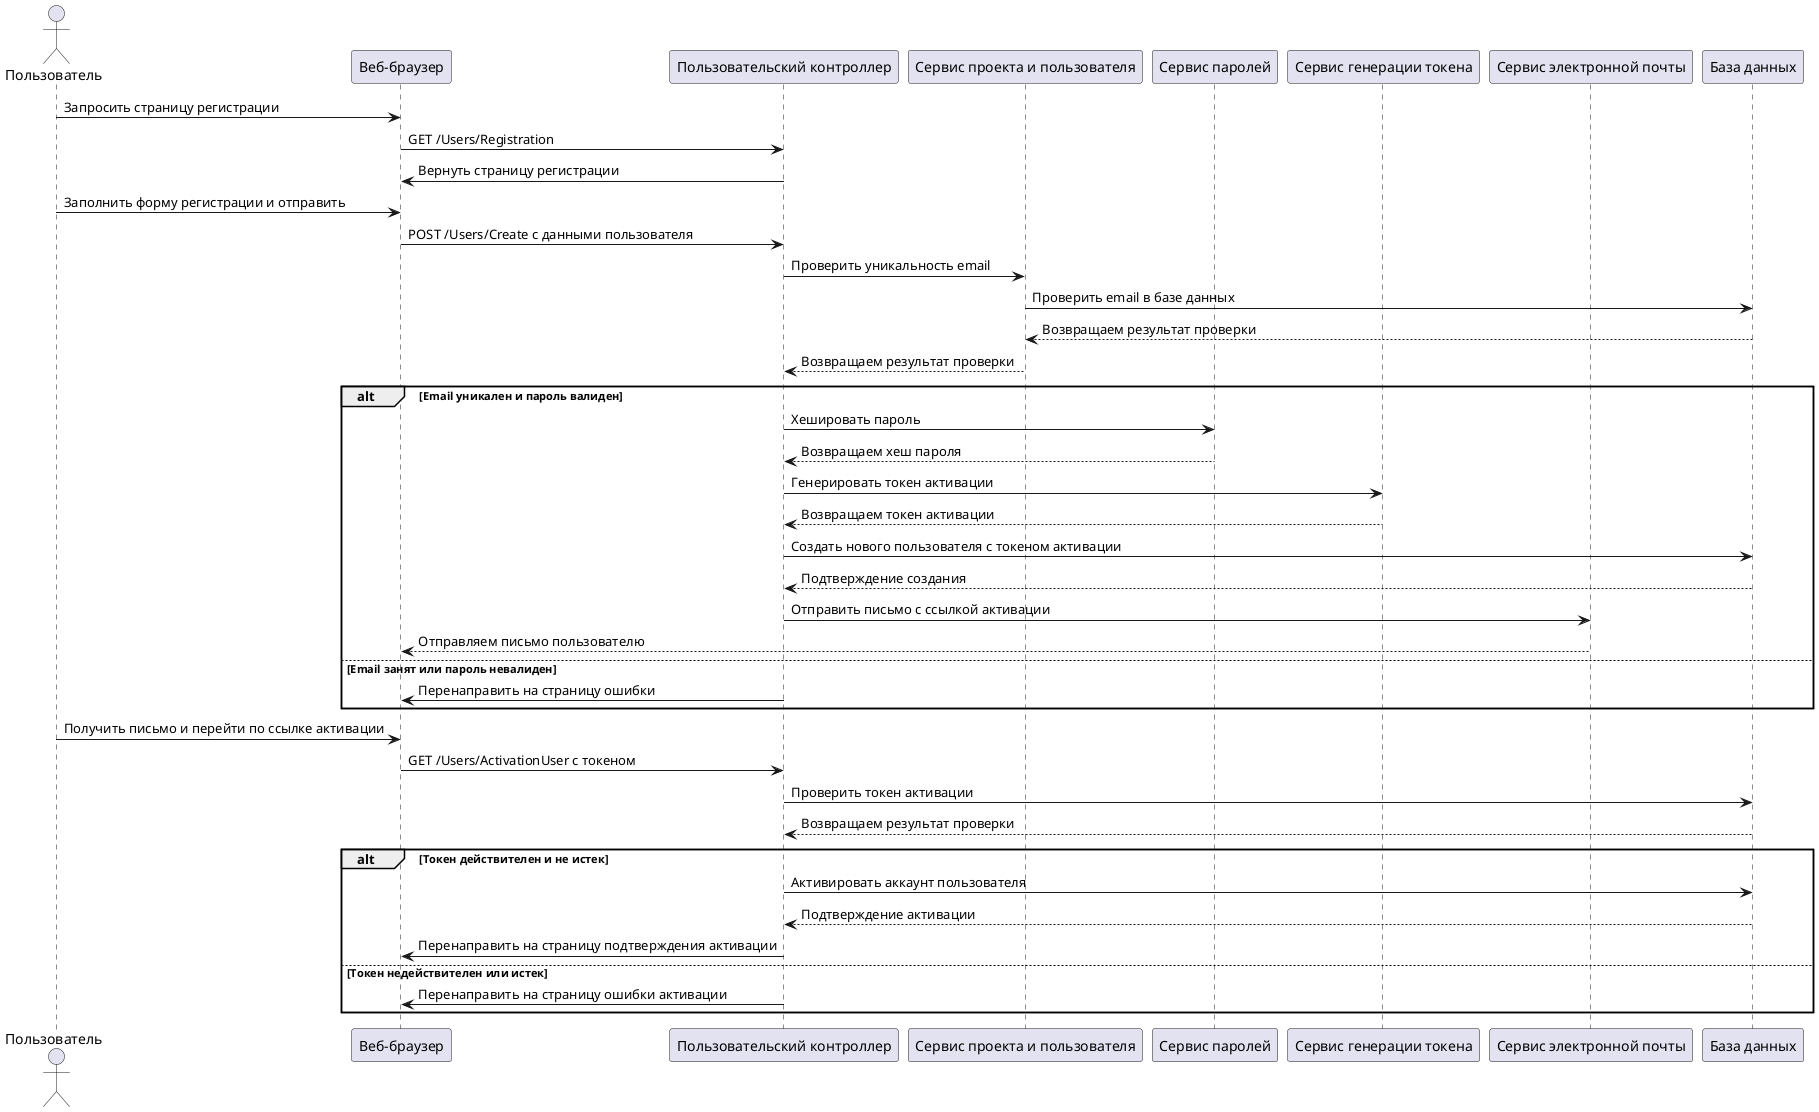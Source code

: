 @startuml Registration
actor Пользователь as User
participant "Веб-браузер" as Browser
participant "Пользовательский контроллер" as RC
participant "Сервис проекта и пользователя" as US
participant "Сервис паролей" as PS
participant "Сервис генерации токена" as TS
participant "Сервис электронной почты" as MS
participant "База данных" as DB

User -> Browser: Запросить страницу регистрации
Browser -> RC: GET /Users/Registration
RC -> Browser: Вернуть страницу регистрации

User -> Browser: Заполнить форму регистрации и отправить
Browser -> RC: POST /Users/Create с данными пользователя

RC -> US: Проверить уникальность email
US -> DB: Проверить email в базе данных
DB --> US: Возвращаем результат проверки
US --> RC: Возвращаем результат проверки

alt Email уникален и пароль валиден
    RC -> PS: Хешировать пароль
    PS --> RC: Возвращаем хеш пароля
    
    RC -> TS: Генерировать токен активации
    TS --> RC: Возвращаем токен активации
    
    RC -> DB: Создать нового пользователя с токеном активации
    DB --> RC: Подтверждение создания
    
    RC -> MS: Отправить письмо с ссылкой активации
    MS --> Browser: Отправляем письмо пользователю
else Email занят или пароль невалиден
    RC -> Browser: Перенаправить на страницу ошибки
end

User -> Browser: Получить письмо и перейти по ссылке активации
Browser -> RC: GET /Users/ActivationUser с токеном
RC -> DB: Проверить токен активации
DB --> RC: Возвращаем результат проверки

alt Токен действителен и не истек
    RC -> DB: Активировать аккаунт пользователя
    DB --> RC: Подтверждение активации
    RC -> Browser: Перенаправить на страницу подтверждения активации
else Токен недействителен или истек
    RC -> Browser: Перенаправить на страницу ошибки активации
end
@enduml